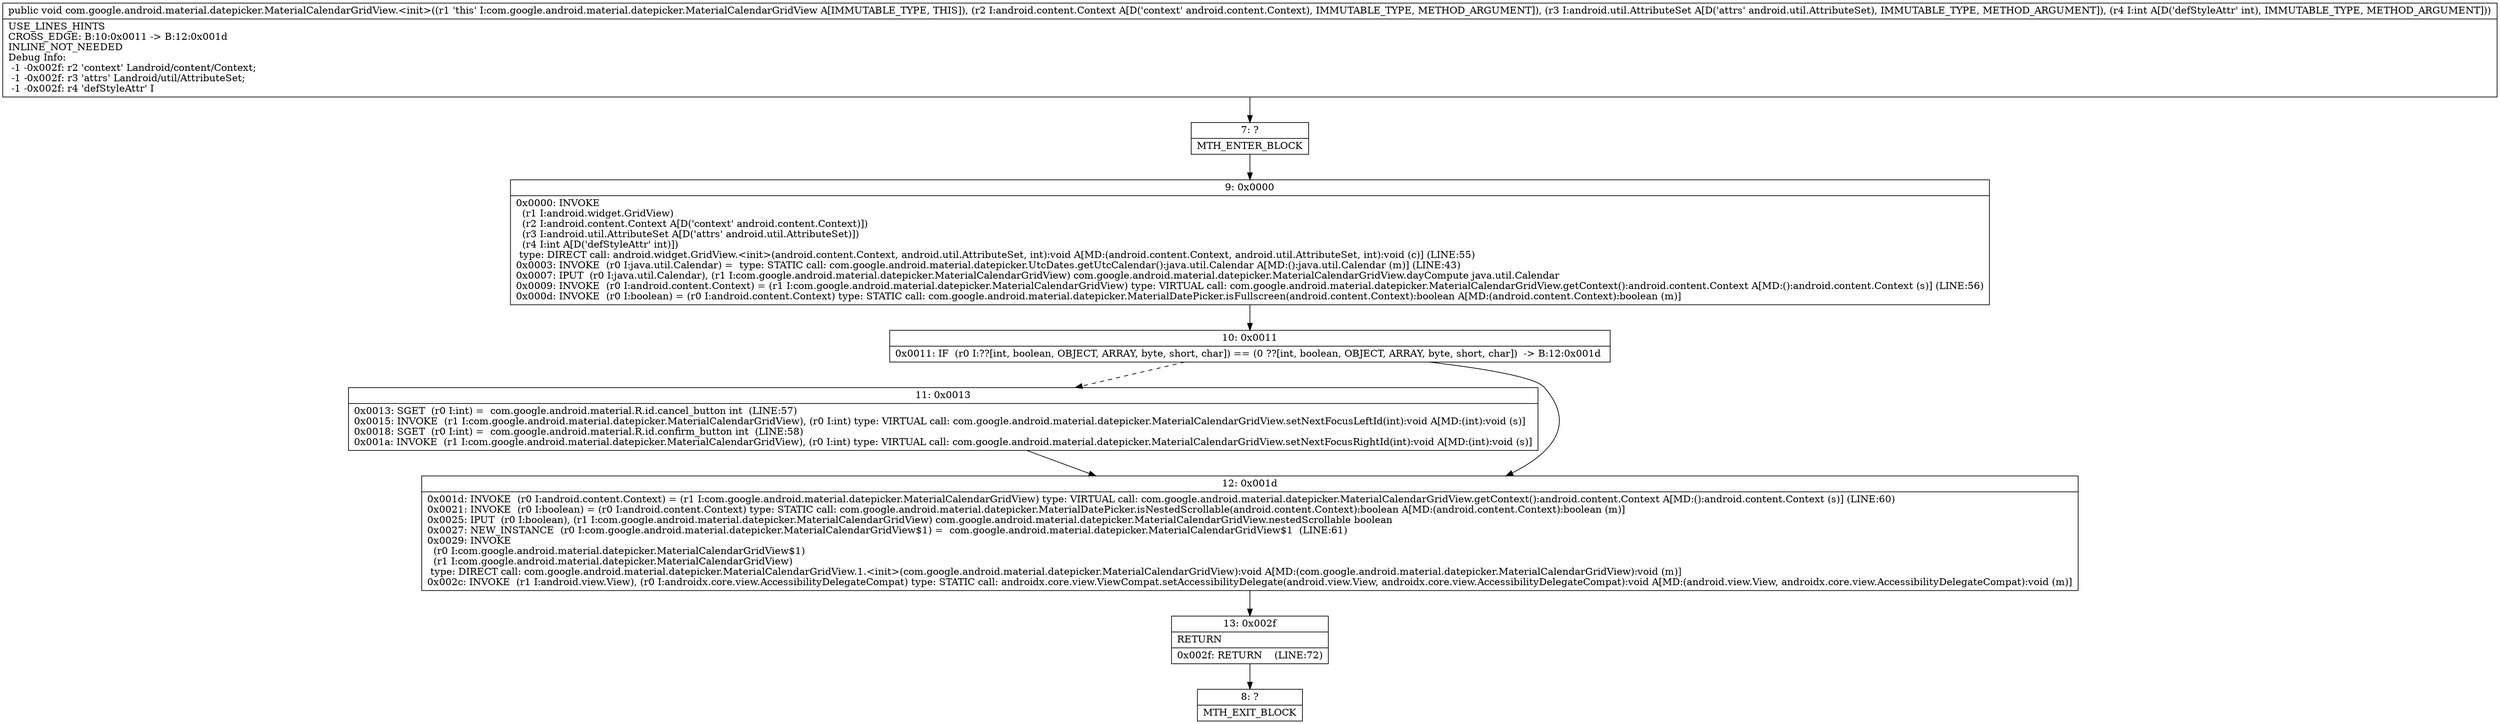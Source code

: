 digraph "CFG forcom.google.android.material.datepicker.MaterialCalendarGridView.\<init\>(Landroid\/content\/Context;Landroid\/util\/AttributeSet;I)V" {
Node_7 [shape=record,label="{7\:\ ?|MTH_ENTER_BLOCK\l}"];
Node_9 [shape=record,label="{9\:\ 0x0000|0x0000: INVOKE  \l  (r1 I:android.widget.GridView)\l  (r2 I:android.content.Context A[D('context' android.content.Context)])\l  (r3 I:android.util.AttributeSet A[D('attrs' android.util.AttributeSet)])\l  (r4 I:int A[D('defStyleAttr' int)])\l type: DIRECT call: android.widget.GridView.\<init\>(android.content.Context, android.util.AttributeSet, int):void A[MD:(android.content.Context, android.util.AttributeSet, int):void (c)] (LINE:55)\l0x0003: INVOKE  (r0 I:java.util.Calendar) =  type: STATIC call: com.google.android.material.datepicker.UtcDates.getUtcCalendar():java.util.Calendar A[MD:():java.util.Calendar (m)] (LINE:43)\l0x0007: IPUT  (r0 I:java.util.Calendar), (r1 I:com.google.android.material.datepicker.MaterialCalendarGridView) com.google.android.material.datepicker.MaterialCalendarGridView.dayCompute java.util.Calendar \l0x0009: INVOKE  (r0 I:android.content.Context) = (r1 I:com.google.android.material.datepicker.MaterialCalendarGridView) type: VIRTUAL call: com.google.android.material.datepicker.MaterialCalendarGridView.getContext():android.content.Context A[MD:():android.content.Context (s)] (LINE:56)\l0x000d: INVOKE  (r0 I:boolean) = (r0 I:android.content.Context) type: STATIC call: com.google.android.material.datepicker.MaterialDatePicker.isFullscreen(android.content.Context):boolean A[MD:(android.content.Context):boolean (m)]\l}"];
Node_10 [shape=record,label="{10\:\ 0x0011|0x0011: IF  (r0 I:??[int, boolean, OBJECT, ARRAY, byte, short, char]) == (0 ??[int, boolean, OBJECT, ARRAY, byte, short, char])  \-\> B:12:0x001d \l}"];
Node_11 [shape=record,label="{11\:\ 0x0013|0x0013: SGET  (r0 I:int) =  com.google.android.material.R.id.cancel_button int  (LINE:57)\l0x0015: INVOKE  (r1 I:com.google.android.material.datepicker.MaterialCalendarGridView), (r0 I:int) type: VIRTUAL call: com.google.android.material.datepicker.MaterialCalendarGridView.setNextFocusLeftId(int):void A[MD:(int):void (s)]\l0x0018: SGET  (r0 I:int) =  com.google.android.material.R.id.confirm_button int  (LINE:58)\l0x001a: INVOKE  (r1 I:com.google.android.material.datepicker.MaterialCalendarGridView), (r0 I:int) type: VIRTUAL call: com.google.android.material.datepicker.MaterialCalendarGridView.setNextFocusRightId(int):void A[MD:(int):void (s)]\l}"];
Node_12 [shape=record,label="{12\:\ 0x001d|0x001d: INVOKE  (r0 I:android.content.Context) = (r1 I:com.google.android.material.datepicker.MaterialCalendarGridView) type: VIRTUAL call: com.google.android.material.datepicker.MaterialCalendarGridView.getContext():android.content.Context A[MD:():android.content.Context (s)] (LINE:60)\l0x0021: INVOKE  (r0 I:boolean) = (r0 I:android.content.Context) type: STATIC call: com.google.android.material.datepicker.MaterialDatePicker.isNestedScrollable(android.content.Context):boolean A[MD:(android.content.Context):boolean (m)]\l0x0025: IPUT  (r0 I:boolean), (r1 I:com.google.android.material.datepicker.MaterialCalendarGridView) com.google.android.material.datepicker.MaterialCalendarGridView.nestedScrollable boolean \l0x0027: NEW_INSTANCE  (r0 I:com.google.android.material.datepicker.MaterialCalendarGridView$1) =  com.google.android.material.datepicker.MaterialCalendarGridView$1  (LINE:61)\l0x0029: INVOKE  \l  (r0 I:com.google.android.material.datepicker.MaterialCalendarGridView$1)\l  (r1 I:com.google.android.material.datepicker.MaterialCalendarGridView)\l type: DIRECT call: com.google.android.material.datepicker.MaterialCalendarGridView.1.\<init\>(com.google.android.material.datepicker.MaterialCalendarGridView):void A[MD:(com.google.android.material.datepicker.MaterialCalendarGridView):void (m)]\l0x002c: INVOKE  (r1 I:android.view.View), (r0 I:androidx.core.view.AccessibilityDelegateCompat) type: STATIC call: androidx.core.view.ViewCompat.setAccessibilityDelegate(android.view.View, androidx.core.view.AccessibilityDelegateCompat):void A[MD:(android.view.View, androidx.core.view.AccessibilityDelegateCompat):void (m)]\l}"];
Node_13 [shape=record,label="{13\:\ 0x002f|RETURN\l|0x002f: RETURN    (LINE:72)\l}"];
Node_8 [shape=record,label="{8\:\ ?|MTH_EXIT_BLOCK\l}"];
MethodNode[shape=record,label="{public void com.google.android.material.datepicker.MaterialCalendarGridView.\<init\>((r1 'this' I:com.google.android.material.datepicker.MaterialCalendarGridView A[IMMUTABLE_TYPE, THIS]), (r2 I:android.content.Context A[D('context' android.content.Context), IMMUTABLE_TYPE, METHOD_ARGUMENT]), (r3 I:android.util.AttributeSet A[D('attrs' android.util.AttributeSet), IMMUTABLE_TYPE, METHOD_ARGUMENT]), (r4 I:int A[D('defStyleAttr' int), IMMUTABLE_TYPE, METHOD_ARGUMENT]))  | USE_LINES_HINTS\lCROSS_EDGE: B:10:0x0011 \-\> B:12:0x001d\lINLINE_NOT_NEEDED\lDebug Info:\l  \-1 \-0x002f: r2 'context' Landroid\/content\/Context;\l  \-1 \-0x002f: r3 'attrs' Landroid\/util\/AttributeSet;\l  \-1 \-0x002f: r4 'defStyleAttr' I\l}"];
MethodNode -> Node_7;Node_7 -> Node_9;
Node_9 -> Node_10;
Node_10 -> Node_11[style=dashed];
Node_10 -> Node_12;
Node_11 -> Node_12;
Node_12 -> Node_13;
Node_13 -> Node_8;
}

